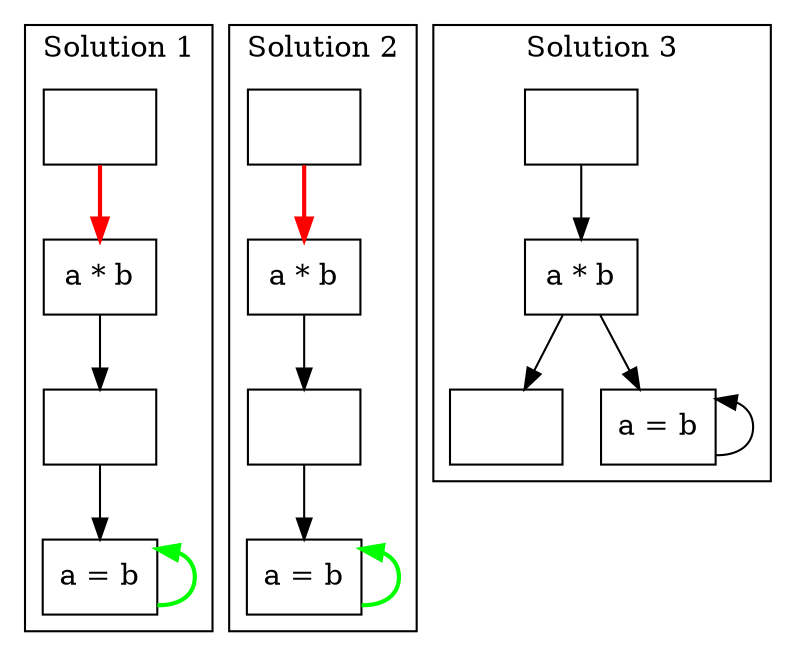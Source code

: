 //graph G {
//    subgraph {
//    label="hello";
//    a -- b[label="occurs together"]; //,weight="0.1"];
//    a -- c;
//    b -- d;
//    c -- d;
//    b -- b;
//    c -- c;
//    }
//};
//

digraph G2 {
        splines=line;
    subgraph cluster_S1 {
        label="Solution 1";
        node [shape=box];
        aa [label=""];
        bb [label="a * b"];
        cc [label=""];
        dd [label="a = b"];
        aa -> bb[color=red,penwidth=2];
        bb -> cc;
        cc -> dd;
        dd -> dd[dir=back,color=green,penwidth=2];
    }
    subgraph cluster_S2 {
        label="Solution 2";
        node [shape=box];
        aa1 [label=""];
        bb1 [label="a * b"];
        cc1 [label=""];
        dd1 [label="a = b"];
        aa1 -> bb1[color=red,penwidth=2];
        bb1 -> cc1;
        cc1 -> dd1;
        dd1 -> dd1[dir=back,color=green,penwidth=2];
    }
    subgraph cluster_S3 {
        label="Solution 3";
        node [shape=box];
        aa2 [label=""];
        bb2 [label="a * b"];
        cc2 [label=""];
        dd2 [label="a = b"];
        aa2 -> bb2;//[color=red,penwidth=2];
        bb2 -> cc2;
        bb2 -> dd2;
        dd2 -> dd2[dir=back];//,color=green,penwidth=2];
    }
}
